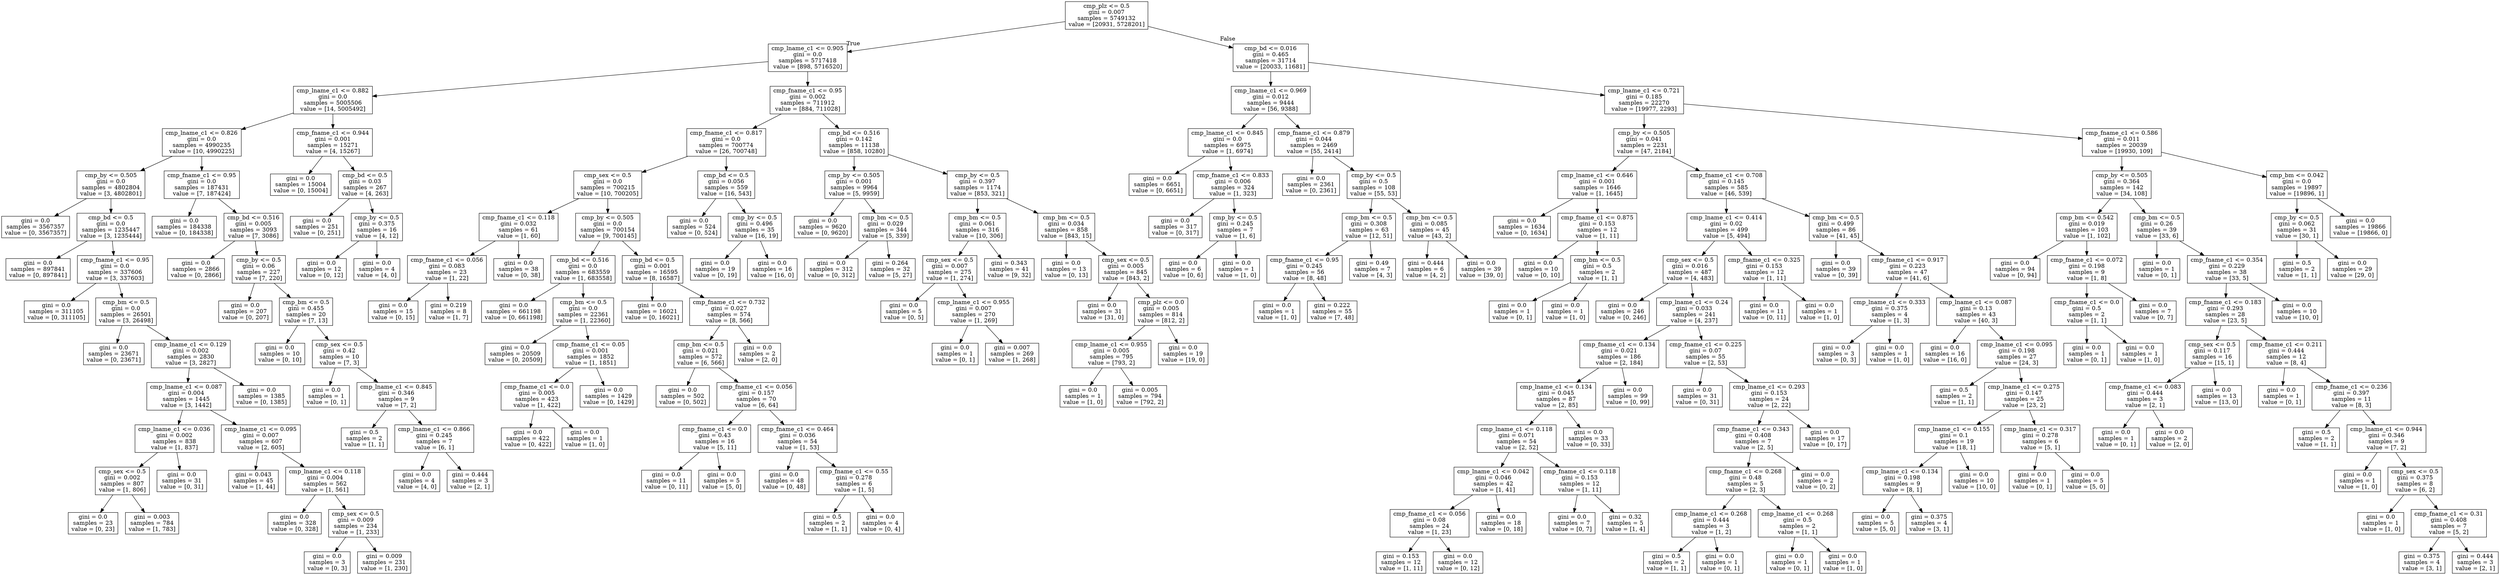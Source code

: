 digraph Tree {
node [shape=box] ;
0 [label="cmp_plz <= 0.5\ngini = 0.007\nsamples = 5749132\nvalue = [20931, 5728201]"] ;
1 [label="cmp_lname_c1 <= 0.905\ngini = 0.0\nsamples = 5717418\nvalue = [898, 5716520]"] ;
0 -> 1 [labeldistance=2.5, labelangle=45, headlabel="True"] ;
2 [label="cmp_lname_c1 <= 0.882\ngini = 0.0\nsamples = 5005506\nvalue = [14, 5005492]"] ;
1 -> 2 ;
3 [label="cmp_lname_c1 <= 0.826\ngini = 0.0\nsamples = 4990235\nvalue = [10, 4990225]"] ;
2 -> 3 ;
4 [label="cmp_by <= 0.505\ngini = 0.0\nsamples = 4802804\nvalue = [3, 4802801]"] ;
3 -> 4 ;
5 [label="gini = 0.0\nsamples = 3567357\nvalue = [0, 3567357]"] ;
4 -> 5 ;
6 [label="cmp_bd <= 0.5\ngini = 0.0\nsamples = 1235447\nvalue = [3, 1235444]"] ;
4 -> 6 ;
7 [label="gini = 0.0\nsamples = 897841\nvalue = [0, 897841]"] ;
6 -> 7 ;
8 [label="cmp_fname_c1 <= 0.95\ngini = 0.0\nsamples = 337606\nvalue = [3, 337603]"] ;
6 -> 8 ;
9 [label="gini = 0.0\nsamples = 311105\nvalue = [0, 311105]"] ;
8 -> 9 ;
10 [label="cmp_bm <= 0.5\ngini = 0.0\nsamples = 26501\nvalue = [3, 26498]"] ;
8 -> 10 ;
11 [label="gini = 0.0\nsamples = 23671\nvalue = [0, 23671]"] ;
10 -> 11 ;
12 [label="cmp_lname_c1 <= 0.129\ngini = 0.002\nsamples = 2830\nvalue = [3, 2827]"] ;
10 -> 12 ;
13 [label="cmp_lname_c1 <= 0.087\ngini = 0.004\nsamples = 1445\nvalue = [3, 1442]"] ;
12 -> 13 ;
14 [label="cmp_lname_c1 <= 0.036\ngini = 0.002\nsamples = 838\nvalue = [1, 837]"] ;
13 -> 14 ;
15 [label="cmp_sex <= 0.5\ngini = 0.002\nsamples = 807\nvalue = [1, 806]"] ;
14 -> 15 ;
16 [label="gini = 0.0\nsamples = 23\nvalue = [0, 23]"] ;
15 -> 16 ;
17 [label="gini = 0.003\nsamples = 784\nvalue = [1, 783]"] ;
15 -> 17 ;
18 [label="gini = 0.0\nsamples = 31\nvalue = [0, 31]"] ;
14 -> 18 ;
19 [label="cmp_lname_c1 <= 0.095\ngini = 0.007\nsamples = 607\nvalue = [2, 605]"] ;
13 -> 19 ;
20 [label="gini = 0.043\nsamples = 45\nvalue = [1, 44]"] ;
19 -> 20 ;
21 [label="cmp_lname_c1 <= 0.118\ngini = 0.004\nsamples = 562\nvalue = [1, 561]"] ;
19 -> 21 ;
22 [label="gini = 0.0\nsamples = 328\nvalue = [0, 328]"] ;
21 -> 22 ;
23 [label="cmp_sex <= 0.5\ngini = 0.009\nsamples = 234\nvalue = [1, 233]"] ;
21 -> 23 ;
24 [label="gini = 0.0\nsamples = 3\nvalue = [0, 3]"] ;
23 -> 24 ;
25 [label="gini = 0.009\nsamples = 231\nvalue = [1, 230]"] ;
23 -> 25 ;
26 [label="gini = 0.0\nsamples = 1385\nvalue = [0, 1385]"] ;
12 -> 26 ;
27 [label="cmp_fname_c1 <= 0.95\ngini = 0.0\nsamples = 187431\nvalue = [7, 187424]"] ;
3 -> 27 ;
28 [label="gini = 0.0\nsamples = 184338\nvalue = [0, 184338]"] ;
27 -> 28 ;
29 [label="cmp_bd <= 0.516\ngini = 0.005\nsamples = 3093\nvalue = [7, 3086]"] ;
27 -> 29 ;
30 [label="gini = 0.0\nsamples = 2866\nvalue = [0, 2866]"] ;
29 -> 30 ;
31 [label="cmp_by <= 0.5\ngini = 0.06\nsamples = 227\nvalue = [7, 220]"] ;
29 -> 31 ;
32 [label="gini = 0.0\nsamples = 207\nvalue = [0, 207]"] ;
31 -> 32 ;
33 [label="cmp_bm <= 0.5\ngini = 0.455\nsamples = 20\nvalue = [7, 13]"] ;
31 -> 33 ;
34 [label="gini = 0.0\nsamples = 10\nvalue = [0, 10]"] ;
33 -> 34 ;
35 [label="cmp_sex <= 0.5\ngini = 0.42\nsamples = 10\nvalue = [7, 3]"] ;
33 -> 35 ;
36 [label="gini = 0.0\nsamples = 1\nvalue = [0, 1]"] ;
35 -> 36 ;
37 [label="cmp_lname_c1 <= 0.845\ngini = 0.346\nsamples = 9\nvalue = [7, 2]"] ;
35 -> 37 ;
38 [label="gini = 0.5\nsamples = 2\nvalue = [1, 1]"] ;
37 -> 38 ;
39 [label="cmp_lname_c1 <= 0.866\ngini = 0.245\nsamples = 7\nvalue = [6, 1]"] ;
37 -> 39 ;
40 [label="gini = 0.0\nsamples = 4\nvalue = [4, 0]"] ;
39 -> 40 ;
41 [label="gini = 0.444\nsamples = 3\nvalue = [2, 1]"] ;
39 -> 41 ;
42 [label="cmp_fname_c1 <= 0.944\ngini = 0.001\nsamples = 15271\nvalue = [4, 15267]"] ;
2 -> 42 ;
43 [label="gini = 0.0\nsamples = 15004\nvalue = [0, 15004]"] ;
42 -> 43 ;
44 [label="cmp_bd <= 0.5\ngini = 0.03\nsamples = 267\nvalue = [4, 263]"] ;
42 -> 44 ;
45 [label="gini = 0.0\nsamples = 251\nvalue = [0, 251]"] ;
44 -> 45 ;
46 [label="cmp_by <= 0.5\ngini = 0.375\nsamples = 16\nvalue = [4, 12]"] ;
44 -> 46 ;
47 [label="gini = 0.0\nsamples = 12\nvalue = [0, 12]"] ;
46 -> 47 ;
48 [label="gini = 0.0\nsamples = 4\nvalue = [4, 0]"] ;
46 -> 48 ;
49 [label="cmp_fname_c1 <= 0.95\ngini = 0.002\nsamples = 711912\nvalue = [884, 711028]"] ;
1 -> 49 ;
50 [label="cmp_fname_c1 <= 0.817\ngini = 0.0\nsamples = 700774\nvalue = [26, 700748]"] ;
49 -> 50 ;
51 [label="cmp_sex <= 0.5\ngini = 0.0\nsamples = 700215\nvalue = [10, 700205]"] ;
50 -> 51 ;
52 [label="cmp_fname_c1 <= 0.118\ngini = 0.032\nsamples = 61\nvalue = [1, 60]"] ;
51 -> 52 ;
53 [label="cmp_fname_c1 <= 0.056\ngini = 0.083\nsamples = 23\nvalue = [1, 22]"] ;
52 -> 53 ;
54 [label="gini = 0.0\nsamples = 15\nvalue = [0, 15]"] ;
53 -> 54 ;
55 [label="gini = 0.219\nsamples = 8\nvalue = [1, 7]"] ;
53 -> 55 ;
56 [label="gini = 0.0\nsamples = 38\nvalue = [0, 38]"] ;
52 -> 56 ;
57 [label="cmp_by <= 0.505\ngini = 0.0\nsamples = 700154\nvalue = [9, 700145]"] ;
51 -> 57 ;
58 [label="cmp_bd <= 0.516\ngini = 0.0\nsamples = 683559\nvalue = [1, 683558]"] ;
57 -> 58 ;
59 [label="gini = 0.0\nsamples = 661198\nvalue = [0, 661198]"] ;
58 -> 59 ;
60 [label="cmp_bm <= 0.5\ngini = 0.0\nsamples = 22361\nvalue = [1, 22360]"] ;
58 -> 60 ;
61 [label="gini = 0.0\nsamples = 20509\nvalue = [0, 20509]"] ;
60 -> 61 ;
62 [label="cmp_fname_c1 <= 0.05\ngini = 0.001\nsamples = 1852\nvalue = [1, 1851]"] ;
60 -> 62 ;
63 [label="cmp_fname_c1 <= 0.0\ngini = 0.005\nsamples = 423\nvalue = [1, 422]"] ;
62 -> 63 ;
64 [label="gini = 0.0\nsamples = 422\nvalue = [0, 422]"] ;
63 -> 64 ;
65 [label="gini = 0.0\nsamples = 1\nvalue = [1, 0]"] ;
63 -> 65 ;
66 [label="gini = 0.0\nsamples = 1429\nvalue = [0, 1429]"] ;
62 -> 66 ;
67 [label="cmp_bd <= 0.5\ngini = 0.001\nsamples = 16595\nvalue = [8, 16587]"] ;
57 -> 67 ;
68 [label="gini = 0.0\nsamples = 16021\nvalue = [0, 16021]"] ;
67 -> 68 ;
69 [label="cmp_fname_c1 <= 0.732\ngini = 0.027\nsamples = 574\nvalue = [8, 566]"] ;
67 -> 69 ;
70 [label="cmp_bm <= 0.5\ngini = 0.021\nsamples = 572\nvalue = [6, 566]"] ;
69 -> 70 ;
71 [label="gini = 0.0\nsamples = 502\nvalue = [0, 502]"] ;
70 -> 71 ;
72 [label="cmp_fname_c1 <= 0.056\ngini = 0.157\nsamples = 70\nvalue = [6, 64]"] ;
70 -> 72 ;
73 [label="cmp_fname_c1 <= 0.0\ngini = 0.43\nsamples = 16\nvalue = [5, 11]"] ;
72 -> 73 ;
74 [label="gini = 0.0\nsamples = 11\nvalue = [0, 11]"] ;
73 -> 74 ;
75 [label="gini = 0.0\nsamples = 5\nvalue = [5, 0]"] ;
73 -> 75 ;
76 [label="cmp_fname_c1 <= 0.464\ngini = 0.036\nsamples = 54\nvalue = [1, 53]"] ;
72 -> 76 ;
77 [label="gini = 0.0\nsamples = 48\nvalue = [0, 48]"] ;
76 -> 77 ;
78 [label="cmp_fname_c1 <= 0.55\ngini = 0.278\nsamples = 6\nvalue = [1, 5]"] ;
76 -> 78 ;
79 [label="gini = 0.5\nsamples = 2\nvalue = [1, 1]"] ;
78 -> 79 ;
80 [label="gini = 0.0\nsamples = 4\nvalue = [0, 4]"] ;
78 -> 80 ;
81 [label="gini = 0.0\nsamples = 2\nvalue = [2, 0]"] ;
69 -> 81 ;
82 [label="cmp_bd <= 0.5\ngini = 0.056\nsamples = 559\nvalue = [16, 543]"] ;
50 -> 82 ;
83 [label="gini = 0.0\nsamples = 524\nvalue = [0, 524]"] ;
82 -> 83 ;
84 [label="cmp_by <= 0.5\ngini = 0.496\nsamples = 35\nvalue = [16, 19]"] ;
82 -> 84 ;
85 [label="gini = 0.0\nsamples = 19\nvalue = [0, 19]"] ;
84 -> 85 ;
86 [label="gini = 0.0\nsamples = 16\nvalue = [16, 0]"] ;
84 -> 86 ;
87 [label="cmp_bd <= 0.516\ngini = 0.142\nsamples = 11138\nvalue = [858, 10280]"] ;
49 -> 87 ;
88 [label="cmp_by <= 0.505\ngini = 0.001\nsamples = 9964\nvalue = [5, 9959]"] ;
87 -> 88 ;
89 [label="gini = 0.0\nsamples = 9620\nvalue = [0, 9620]"] ;
88 -> 89 ;
90 [label="cmp_bm <= 0.5\ngini = 0.029\nsamples = 344\nvalue = [5, 339]"] ;
88 -> 90 ;
91 [label="gini = 0.0\nsamples = 312\nvalue = [0, 312]"] ;
90 -> 91 ;
92 [label="gini = 0.264\nsamples = 32\nvalue = [5, 27]"] ;
90 -> 92 ;
93 [label="cmp_by <= 0.5\ngini = 0.397\nsamples = 1174\nvalue = [853, 321]"] ;
87 -> 93 ;
94 [label="cmp_bm <= 0.5\ngini = 0.061\nsamples = 316\nvalue = [10, 306]"] ;
93 -> 94 ;
95 [label="cmp_sex <= 0.5\ngini = 0.007\nsamples = 275\nvalue = [1, 274]"] ;
94 -> 95 ;
96 [label="gini = 0.0\nsamples = 5\nvalue = [0, 5]"] ;
95 -> 96 ;
97 [label="cmp_lname_c1 <= 0.955\ngini = 0.007\nsamples = 270\nvalue = [1, 269]"] ;
95 -> 97 ;
98 [label="gini = 0.0\nsamples = 1\nvalue = [0, 1]"] ;
97 -> 98 ;
99 [label="gini = 0.007\nsamples = 269\nvalue = [1, 268]"] ;
97 -> 99 ;
100 [label="gini = 0.343\nsamples = 41\nvalue = [9, 32]"] ;
94 -> 100 ;
101 [label="cmp_bm <= 0.5\ngini = 0.034\nsamples = 858\nvalue = [843, 15]"] ;
93 -> 101 ;
102 [label="gini = 0.0\nsamples = 13\nvalue = [0, 13]"] ;
101 -> 102 ;
103 [label="cmp_sex <= 0.5\ngini = 0.005\nsamples = 845\nvalue = [843, 2]"] ;
101 -> 103 ;
104 [label="gini = 0.0\nsamples = 31\nvalue = [31, 0]"] ;
103 -> 104 ;
105 [label="cmp_plz <= 0.0\ngini = 0.005\nsamples = 814\nvalue = [812, 2]"] ;
103 -> 105 ;
106 [label="cmp_lname_c1 <= 0.955\ngini = 0.005\nsamples = 795\nvalue = [793, 2]"] ;
105 -> 106 ;
107 [label="gini = 0.0\nsamples = 1\nvalue = [1, 0]"] ;
106 -> 107 ;
108 [label="gini = 0.005\nsamples = 794\nvalue = [792, 2]"] ;
106 -> 108 ;
109 [label="gini = 0.0\nsamples = 19\nvalue = [19, 0]"] ;
105 -> 109 ;
110 [label="cmp_bd <= 0.016\ngini = 0.465\nsamples = 31714\nvalue = [20033, 11681]"] ;
0 -> 110 [labeldistance=2.5, labelangle=-45, headlabel="False"] ;
111 [label="cmp_lname_c1 <= 0.969\ngini = 0.012\nsamples = 9444\nvalue = [56, 9388]"] ;
110 -> 111 ;
112 [label="cmp_lname_c1 <= 0.845\ngini = 0.0\nsamples = 6975\nvalue = [1, 6974]"] ;
111 -> 112 ;
113 [label="gini = 0.0\nsamples = 6651\nvalue = [0, 6651]"] ;
112 -> 113 ;
114 [label="cmp_fname_c1 <= 0.833\ngini = 0.006\nsamples = 324\nvalue = [1, 323]"] ;
112 -> 114 ;
115 [label="gini = 0.0\nsamples = 317\nvalue = [0, 317]"] ;
114 -> 115 ;
116 [label="cmp_by <= 0.5\ngini = 0.245\nsamples = 7\nvalue = [1, 6]"] ;
114 -> 116 ;
117 [label="gini = 0.0\nsamples = 6\nvalue = [0, 6]"] ;
116 -> 117 ;
118 [label="gini = 0.0\nsamples = 1\nvalue = [1, 0]"] ;
116 -> 118 ;
119 [label="cmp_fname_c1 <= 0.879\ngini = 0.044\nsamples = 2469\nvalue = [55, 2414]"] ;
111 -> 119 ;
120 [label="gini = 0.0\nsamples = 2361\nvalue = [0, 2361]"] ;
119 -> 120 ;
121 [label="cmp_by <= 0.5\ngini = 0.5\nsamples = 108\nvalue = [55, 53]"] ;
119 -> 121 ;
122 [label="cmp_bm <= 0.5\ngini = 0.308\nsamples = 63\nvalue = [12, 51]"] ;
121 -> 122 ;
123 [label="cmp_fname_c1 <= 0.95\ngini = 0.245\nsamples = 56\nvalue = [8, 48]"] ;
122 -> 123 ;
124 [label="gini = 0.0\nsamples = 1\nvalue = [1, 0]"] ;
123 -> 124 ;
125 [label="gini = 0.222\nsamples = 55\nvalue = [7, 48]"] ;
123 -> 125 ;
126 [label="gini = 0.49\nsamples = 7\nvalue = [4, 3]"] ;
122 -> 126 ;
127 [label="cmp_bm <= 0.5\ngini = 0.085\nsamples = 45\nvalue = [43, 2]"] ;
121 -> 127 ;
128 [label="gini = 0.444\nsamples = 6\nvalue = [4, 2]"] ;
127 -> 128 ;
129 [label="gini = 0.0\nsamples = 39\nvalue = [39, 0]"] ;
127 -> 129 ;
130 [label="cmp_lname_c1 <= 0.721\ngini = 0.185\nsamples = 22270\nvalue = [19977, 2293]"] ;
110 -> 130 ;
131 [label="cmp_by <= 0.505\ngini = 0.041\nsamples = 2231\nvalue = [47, 2184]"] ;
130 -> 131 ;
132 [label="cmp_lname_c1 <= 0.646\ngini = 0.001\nsamples = 1646\nvalue = [1, 1645]"] ;
131 -> 132 ;
133 [label="gini = 0.0\nsamples = 1634\nvalue = [0, 1634]"] ;
132 -> 133 ;
134 [label="cmp_fname_c1 <= 0.875\ngini = 0.153\nsamples = 12\nvalue = [1, 11]"] ;
132 -> 134 ;
135 [label="gini = 0.0\nsamples = 10\nvalue = [0, 10]"] ;
134 -> 135 ;
136 [label="cmp_bm <= 0.5\ngini = 0.5\nsamples = 2\nvalue = [1, 1]"] ;
134 -> 136 ;
137 [label="gini = 0.0\nsamples = 1\nvalue = [0, 1]"] ;
136 -> 137 ;
138 [label="gini = 0.0\nsamples = 1\nvalue = [1, 0]"] ;
136 -> 138 ;
139 [label="cmp_fname_c1 <= 0.708\ngini = 0.145\nsamples = 585\nvalue = [46, 539]"] ;
131 -> 139 ;
140 [label="cmp_lname_c1 <= 0.414\ngini = 0.02\nsamples = 499\nvalue = [5, 494]"] ;
139 -> 140 ;
141 [label="cmp_sex <= 0.5\ngini = 0.016\nsamples = 487\nvalue = [4, 483]"] ;
140 -> 141 ;
142 [label="gini = 0.0\nsamples = 246\nvalue = [0, 246]"] ;
141 -> 142 ;
143 [label="cmp_lname_c1 <= 0.24\ngini = 0.033\nsamples = 241\nvalue = [4, 237]"] ;
141 -> 143 ;
144 [label="cmp_fname_c1 <= 0.134\ngini = 0.021\nsamples = 186\nvalue = [2, 184]"] ;
143 -> 144 ;
145 [label="cmp_lname_c1 <= 0.134\ngini = 0.045\nsamples = 87\nvalue = [2, 85]"] ;
144 -> 145 ;
146 [label="cmp_lname_c1 <= 0.118\ngini = 0.071\nsamples = 54\nvalue = [2, 52]"] ;
145 -> 146 ;
147 [label="cmp_lname_c1 <= 0.042\ngini = 0.046\nsamples = 42\nvalue = [1, 41]"] ;
146 -> 147 ;
148 [label="cmp_fname_c1 <= 0.056\ngini = 0.08\nsamples = 24\nvalue = [1, 23]"] ;
147 -> 148 ;
149 [label="gini = 0.153\nsamples = 12\nvalue = [1, 11]"] ;
148 -> 149 ;
150 [label="gini = 0.0\nsamples = 12\nvalue = [0, 12]"] ;
148 -> 150 ;
151 [label="gini = 0.0\nsamples = 18\nvalue = [0, 18]"] ;
147 -> 151 ;
152 [label="cmp_fname_c1 <= 0.118\ngini = 0.153\nsamples = 12\nvalue = [1, 11]"] ;
146 -> 152 ;
153 [label="gini = 0.0\nsamples = 7\nvalue = [0, 7]"] ;
152 -> 153 ;
154 [label="gini = 0.32\nsamples = 5\nvalue = [1, 4]"] ;
152 -> 154 ;
155 [label="gini = 0.0\nsamples = 33\nvalue = [0, 33]"] ;
145 -> 155 ;
156 [label="gini = 0.0\nsamples = 99\nvalue = [0, 99]"] ;
144 -> 156 ;
157 [label="cmp_fname_c1 <= 0.225\ngini = 0.07\nsamples = 55\nvalue = [2, 53]"] ;
143 -> 157 ;
158 [label="gini = 0.0\nsamples = 31\nvalue = [0, 31]"] ;
157 -> 158 ;
159 [label="cmp_lname_c1 <= 0.293\ngini = 0.153\nsamples = 24\nvalue = [2, 22]"] ;
157 -> 159 ;
160 [label="cmp_fname_c1 <= 0.343\ngini = 0.408\nsamples = 7\nvalue = [2, 5]"] ;
159 -> 160 ;
161 [label="cmp_fname_c1 <= 0.268\ngini = 0.48\nsamples = 5\nvalue = [2, 3]"] ;
160 -> 161 ;
162 [label="cmp_lname_c1 <= 0.268\ngini = 0.444\nsamples = 3\nvalue = [1, 2]"] ;
161 -> 162 ;
163 [label="gini = 0.5\nsamples = 2\nvalue = [1, 1]"] ;
162 -> 163 ;
164 [label="gini = 0.0\nsamples = 1\nvalue = [0, 1]"] ;
162 -> 164 ;
165 [label="cmp_lname_c1 <= 0.268\ngini = 0.5\nsamples = 2\nvalue = [1, 1]"] ;
161 -> 165 ;
166 [label="gini = 0.0\nsamples = 1\nvalue = [0, 1]"] ;
165 -> 166 ;
167 [label="gini = 0.0\nsamples = 1\nvalue = [1, 0]"] ;
165 -> 167 ;
168 [label="gini = 0.0\nsamples = 2\nvalue = [0, 2]"] ;
160 -> 168 ;
169 [label="gini = 0.0\nsamples = 17\nvalue = [0, 17]"] ;
159 -> 169 ;
170 [label="cmp_fname_c1 <= 0.325\ngini = 0.153\nsamples = 12\nvalue = [1, 11]"] ;
140 -> 170 ;
171 [label="gini = 0.0\nsamples = 11\nvalue = [0, 11]"] ;
170 -> 171 ;
172 [label="gini = 0.0\nsamples = 1\nvalue = [1, 0]"] ;
170 -> 172 ;
173 [label="cmp_bm <= 0.5\ngini = 0.499\nsamples = 86\nvalue = [41, 45]"] ;
139 -> 173 ;
174 [label="gini = 0.0\nsamples = 39\nvalue = [0, 39]"] ;
173 -> 174 ;
175 [label="cmp_fname_c1 <= 0.917\ngini = 0.223\nsamples = 47\nvalue = [41, 6]"] ;
173 -> 175 ;
176 [label="cmp_lname_c1 <= 0.333\ngini = 0.375\nsamples = 4\nvalue = [1, 3]"] ;
175 -> 176 ;
177 [label="gini = 0.0\nsamples = 3\nvalue = [0, 3]"] ;
176 -> 177 ;
178 [label="gini = 0.0\nsamples = 1\nvalue = [1, 0]"] ;
176 -> 178 ;
179 [label="cmp_lname_c1 <= 0.087\ngini = 0.13\nsamples = 43\nvalue = [40, 3]"] ;
175 -> 179 ;
180 [label="gini = 0.0\nsamples = 16\nvalue = [16, 0]"] ;
179 -> 180 ;
181 [label="cmp_lname_c1 <= 0.095\ngini = 0.198\nsamples = 27\nvalue = [24, 3]"] ;
179 -> 181 ;
182 [label="gini = 0.5\nsamples = 2\nvalue = [1, 1]"] ;
181 -> 182 ;
183 [label="cmp_lname_c1 <= 0.275\ngini = 0.147\nsamples = 25\nvalue = [23, 2]"] ;
181 -> 183 ;
184 [label="cmp_lname_c1 <= 0.155\ngini = 0.1\nsamples = 19\nvalue = [18, 1]"] ;
183 -> 184 ;
185 [label="cmp_lname_c1 <= 0.134\ngini = 0.198\nsamples = 9\nvalue = [8, 1]"] ;
184 -> 185 ;
186 [label="gini = 0.0\nsamples = 5\nvalue = [5, 0]"] ;
185 -> 186 ;
187 [label="gini = 0.375\nsamples = 4\nvalue = [3, 1]"] ;
185 -> 187 ;
188 [label="gini = 0.0\nsamples = 10\nvalue = [10, 0]"] ;
184 -> 188 ;
189 [label="cmp_lname_c1 <= 0.317\ngini = 0.278\nsamples = 6\nvalue = [5, 1]"] ;
183 -> 189 ;
190 [label="gini = 0.0\nsamples = 1\nvalue = [0, 1]"] ;
189 -> 190 ;
191 [label="gini = 0.0\nsamples = 5\nvalue = [5, 0]"] ;
189 -> 191 ;
192 [label="cmp_fname_c1 <= 0.586\ngini = 0.011\nsamples = 20039\nvalue = [19930, 109]"] ;
130 -> 192 ;
193 [label="cmp_by <= 0.505\ngini = 0.364\nsamples = 142\nvalue = [34, 108]"] ;
192 -> 193 ;
194 [label="cmp_bm <= 0.542\ngini = 0.019\nsamples = 103\nvalue = [1, 102]"] ;
193 -> 194 ;
195 [label="gini = 0.0\nsamples = 94\nvalue = [0, 94]"] ;
194 -> 195 ;
196 [label="cmp_fname_c1 <= 0.072\ngini = 0.198\nsamples = 9\nvalue = [1, 8]"] ;
194 -> 196 ;
197 [label="cmp_fname_c1 <= 0.0\ngini = 0.5\nsamples = 2\nvalue = [1, 1]"] ;
196 -> 197 ;
198 [label="gini = 0.0\nsamples = 1\nvalue = [0, 1]"] ;
197 -> 198 ;
199 [label="gini = 0.0\nsamples = 1\nvalue = [1, 0]"] ;
197 -> 199 ;
200 [label="gini = 0.0\nsamples = 7\nvalue = [0, 7]"] ;
196 -> 200 ;
201 [label="cmp_bm <= 0.5\ngini = 0.26\nsamples = 39\nvalue = [33, 6]"] ;
193 -> 201 ;
202 [label="gini = 0.0\nsamples = 1\nvalue = [0, 1]"] ;
201 -> 202 ;
203 [label="cmp_fname_c1 <= 0.354\ngini = 0.229\nsamples = 38\nvalue = [33, 5]"] ;
201 -> 203 ;
204 [label="cmp_fname_c1 <= 0.183\ngini = 0.293\nsamples = 28\nvalue = [23, 5]"] ;
203 -> 204 ;
205 [label="cmp_sex <= 0.5\ngini = 0.117\nsamples = 16\nvalue = [15, 1]"] ;
204 -> 205 ;
206 [label="cmp_fname_c1 <= 0.083\ngini = 0.444\nsamples = 3\nvalue = [2, 1]"] ;
205 -> 206 ;
207 [label="gini = 0.0\nsamples = 1\nvalue = [0, 1]"] ;
206 -> 207 ;
208 [label="gini = 0.0\nsamples = 2\nvalue = [2, 0]"] ;
206 -> 208 ;
209 [label="gini = 0.0\nsamples = 13\nvalue = [13, 0]"] ;
205 -> 209 ;
210 [label="cmp_fname_c1 <= 0.211\ngini = 0.444\nsamples = 12\nvalue = [8, 4]"] ;
204 -> 210 ;
211 [label="gini = 0.0\nsamples = 1\nvalue = [0, 1]"] ;
210 -> 211 ;
212 [label="cmp_fname_c1 <= 0.236\ngini = 0.397\nsamples = 11\nvalue = [8, 3]"] ;
210 -> 212 ;
213 [label="gini = 0.5\nsamples = 2\nvalue = [1, 1]"] ;
212 -> 213 ;
214 [label="cmp_lname_c1 <= 0.944\ngini = 0.346\nsamples = 9\nvalue = [7, 2]"] ;
212 -> 214 ;
215 [label="gini = 0.0\nsamples = 1\nvalue = [1, 0]"] ;
214 -> 215 ;
216 [label="cmp_sex <= 0.5\ngini = 0.375\nsamples = 8\nvalue = [6, 2]"] ;
214 -> 216 ;
217 [label="gini = 0.0\nsamples = 1\nvalue = [1, 0]"] ;
216 -> 217 ;
218 [label="cmp_fname_c1 <= 0.31\ngini = 0.408\nsamples = 7\nvalue = [5, 2]"] ;
216 -> 218 ;
219 [label="gini = 0.375\nsamples = 4\nvalue = [3, 1]"] ;
218 -> 219 ;
220 [label="gini = 0.444\nsamples = 3\nvalue = [2, 1]"] ;
218 -> 220 ;
221 [label="gini = 0.0\nsamples = 10\nvalue = [10, 0]"] ;
203 -> 221 ;
222 [label="cmp_bm <= 0.042\ngini = 0.0\nsamples = 19897\nvalue = [19896, 1]"] ;
192 -> 222 ;
223 [label="cmp_by <= 0.5\ngini = 0.062\nsamples = 31\nvalue = [30, 1]"] ;
222 -> 223 ;
224 [label="gini = 0.5\nsamples = 2\nvalue = [1, 1]"] ;
223 -> 224 ;
225 [label="gini = 0.0\nsamples = 29\nvalue = [29, 0]"] ;
223 -> 225 ;
226 [label="gini = 0.0\nsamples = 19866\nvalue = [19866, 0]"] ;
222 -> 226 ;
}
